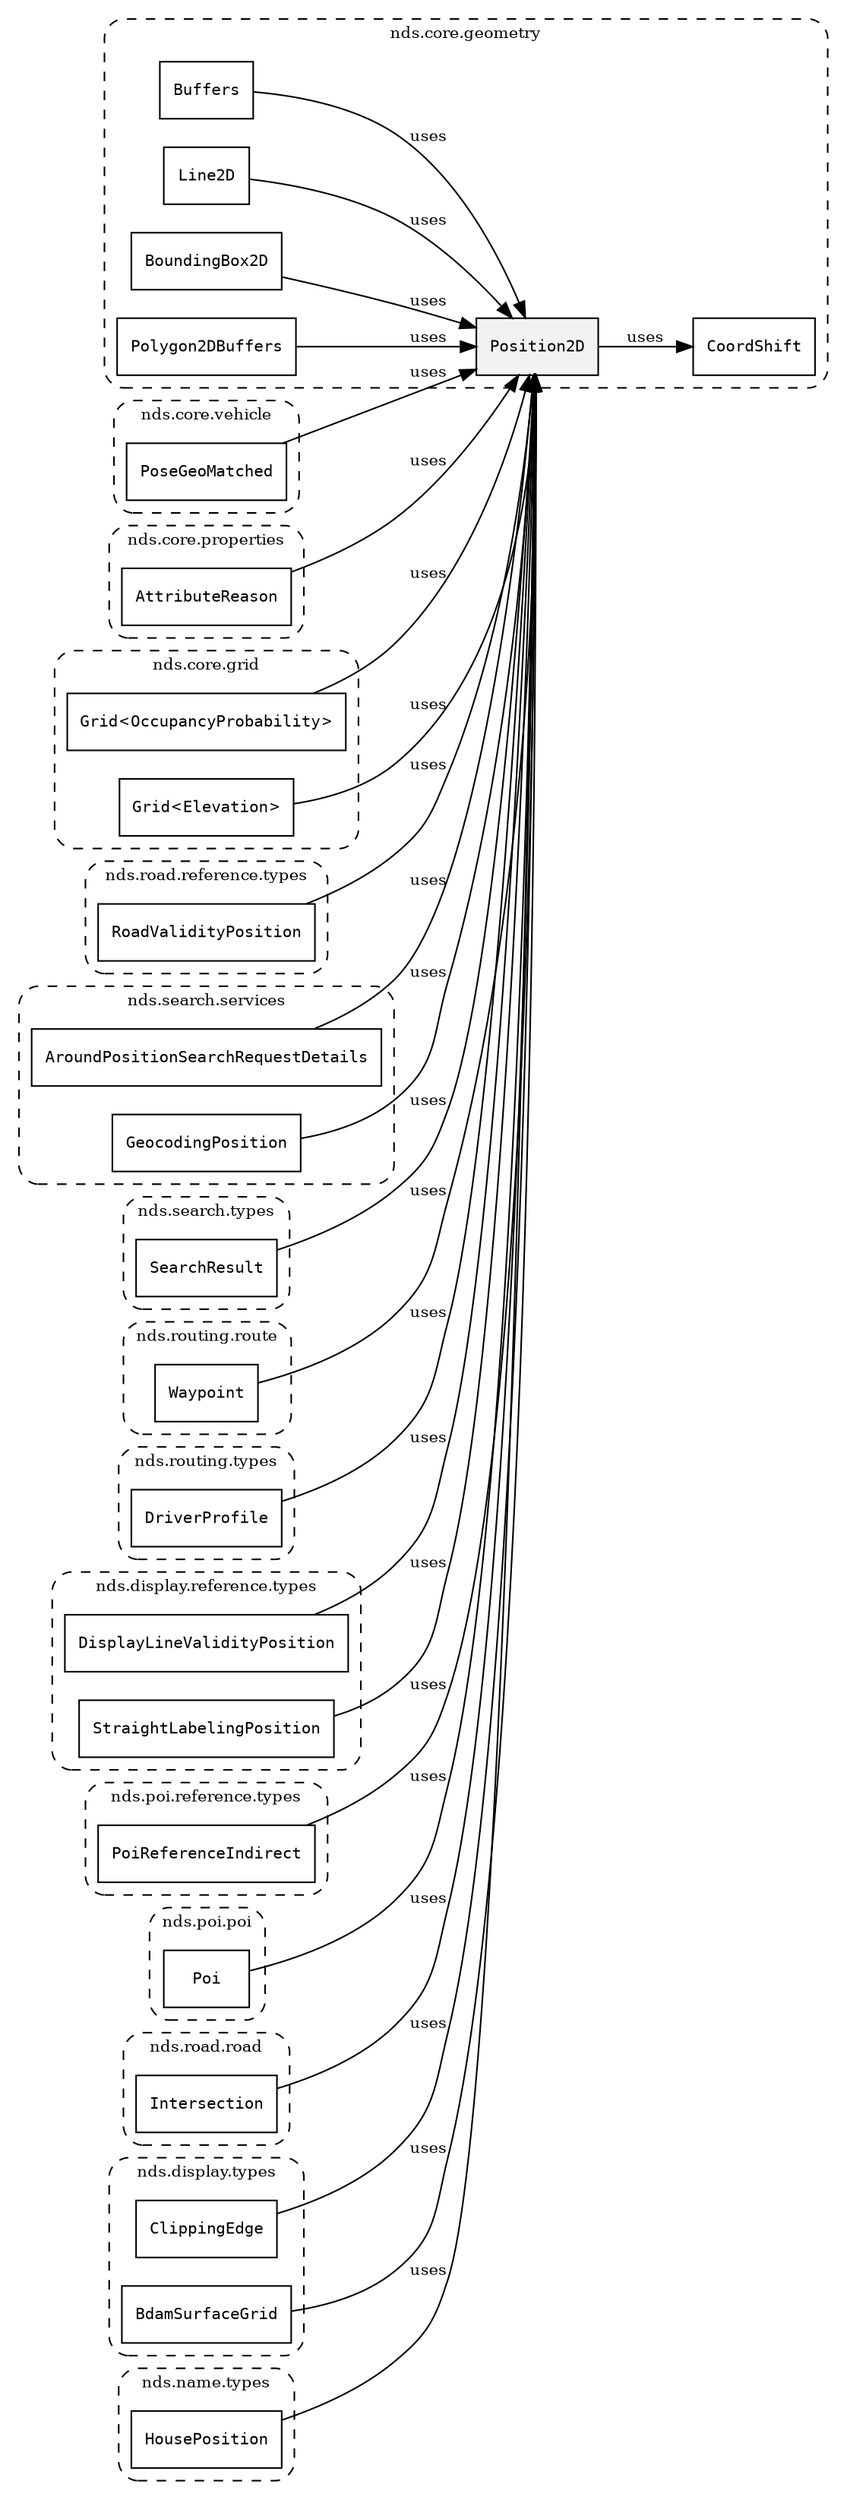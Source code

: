 /**
 * This dot file creates symbol collaboration diagram for Position2D.
 */
digraph ZSERIO
{
    node [shape=box, fontsize=10];
    rankdir="LR";
    fontsize=10;
    tooltip="Position2D collaboration diagram";

    subgraph "cluster_nds.core.geometry"
    {
        style="dashed, rounded";
        label="nds.core.geometry";
        tooltip="Package nds.core.geometry";
        href="../../../content/packages/nds.core.geometry.html#Package-nds-core-geometry";
        target="_parent";

        "Position2D" [style="filled", fillcolor="#0000000D", target="_parent", label=<<font face="monospace"><table align="center" border="0" cellspacing="0" cellpadding="0"><tr><td href="../../../content/packages/nds.core.geometry.html#Structure-Position2D" title="Structure defined in nds.core.geometry">Position2D</td></tr></table></font>>];
        "CoordShift" [target="_parent", label=<<font face="monospace"><table align="center" border="0" cellspacing="0" cellpadding="0"><tr><td href="../../../content/packages/nds.core.geometry.html#Subtype-CoordShift" title="Subtype defined in nds.core.geometry">CoordShift</td></tr></table></font>>];
        "Buffers" [target="_parent", label=<<font face="monospace"><table align="center" border="0" cellspacing="0" cellpadding="0"><tr><td href="../../../content/packages/nds.core.geometry.html#Choice-Buffers" title="Choice defined in nds.core.geometry">Buffers</td></tr></table></font>>];
        "Line2D" [target="_parent", label=<<font face="monospace"><table align="center" border="0" cellspacing="0" cellpadding="0"><tr><td href="../../../content/packages/nds.core.geometry.html#Structure-Line2D" title="Structure defined in nds.core.geometry">Line2D</td></tr></table></font>>];
        "BoundingBox2D" [target="_parent", label=<<font face="monospace"><table align="center" border="0" cellspacing="0" cellpadding="0"><tr><td href="../../../content/packages/nds.core.geometry.html#Structure-BoundingBox2D" title="Structure defined in nds.core.geometry">BoundingBox2D</td></tr></table></font>>];
        "Polygon2DBuffers" [target="_parent", label=<<font face="monospace"><table align="center" border="0" cellspacing="0" cellpadding="0"><tr><td href="../../../content/packages/nds.core.geometry.html#Structure-Polygon2DBuffers" title="Structure defined in nds.core.geometry">Polygon2DBuffers</td></tr></table></font>>];
    }

    subgraph "cluster_nds.core.vehicle"
    {
        style="dashed, rounded";
        label="nds.core.vehicle";
        tooltip="Package nds.core.vehicle";
        href="../../../content/packages/nds.core.vehicle.html#Package-nds-core-vehicle";
        target="_parent";

        "PoseGeoMatched" [target="_parent", label=<<font face="monospace"><table align="center" border="0" cellspacing="0" cellpadding="0"><tr><td href="../../../content/packages/nds.core.vehicle.html#Structure-PoseGeoMatched" title="Structure defined in nds.core.vehicle">PoseGeoMatched</td></tr></table></font>>];
    }

    subgraph "cluster_nds.core.properties"
    {
        style="dashed, rounded";
        label="nds.core.properties";
        tooltip="Package nds.core.properties";
        href="../../../content/packages/nds.core.properties.html#Package-nds-core-properties";
        target="_parent";

        "AttributeReason" [target="_parent", label=<<font face="monospace"><table align="center" border="0" cellspacing="0" cellpadding="0"><tr><td href="../../../content/packages/nds.core.properties.html#Structure-AttributeReason" title="Structure defined in nds.core.properties">AttributeReason</td></tr></table></font>>];
    }

    subgraph "cluster_nds.core.grid"
    {
        style="dashed, rounded";
        label="nds.core.grid";
        tooltip="Package nds.core.grid";
        href="../../../content/packages/nds.core.grid.html#Package-nds-core-grid";
        target="_parent";

        "Grid&lt;OccupancyProbability&gt;" [target="_parent", label=<<font face="monospace"><table align="center" border="0" cellspacing="0" cellpadding="0"><tr><td href="../../../content/packages/nds.core.grid.html#Structure-Grid" title="Structure defined in nds.core.grid">Grid</td><td>&lt;</td><td><table align="center" border="0" cellspacing="0" cellpadding="0"><tr><td href="../../../content/packages/nds.localization.types.html#Structure-OccupancyProbability" title="Structure defined in nds.localization.types">OccupancyProbability</td></tr></table></td><td>&gt;</td></tr></table></font>>];
        "Grid&lt;Elevation&gt;" [target="_parent", label=<<font face="monospace"><table align="center" border="0" cellspacing="0" cellpadding="0"><tr><td href="../../../content/packages/nds.core.grid.html#Structure-Grid" title="Structure defined in nds.core.grid">Grid</td><td>&lt;</td><td><table align="center" border="0" cellspacing="0" cellpadding="0"><tr><td href="../../../content/packages/nds.core.geometry.html#Subtype-Elevation" title="Subtype defined in nds.core.geometry">Elevation</td></tr></table></td><td>&gt;</td></tr></table></font>>];
    }

    subgraph "cluster_nds.road.reference.types"
    {
        style="dashed, rounded";
        label="nds.road.reference.types";
        tooltip="Package nds.road.reference.types";
        href="../../../content/packages/nds.road.reference.types.html#Package-nds-road-reference-types";
        target="_parent";

        "RoadValidityPosition" [target="_parent", label=<<font face="monospace"><table align="center" border="0" cellspacing="0" cellpadding="0"><tr><td href="../../../content/packages/nds.road.reference.types.html#Structure-RoadValidityPosition" title="Structure defined in nds.road.reference.types">RoadValidityPosition</td></tr></table></font>>];
    }

    subgraph "cluster_nds.search.services"
    {
        style="dashed, rounded";
        label="nds.search.services";
        tooltip="Package nds.search.services";
        href="../../../content/packages/nds.search.services.html#Package-nds-search-services";
        target="_parent";

        "AroundPositionSearchRequestDetails" [target="_parent", label=<<font face="monospace"><table align="center" border="0" cellspacing="0" cellpadding="0"><tr><td href="../../../content/packages/nds.search.services.html#Structure-AroundPositionSearchRequestDetails" title="Structure defined in nds.search.services">AroundPositionSearchRequestDetails</td></tr></table></font>>];
        "GeocodingPosition" [target="_parent", label=<<font face="monospace"><table align="center" border="0" cellspacing="0" cellpadding="0"><tr><td href="../../../content/packages/nds.search.services.html#Structure-GeocodingPosition" title="Structure defined in nds.search.services">GeocodingPosition</td></tr></table></font>>];
    }

    subgraph "cluster_nds.search.types"
    {
        style="dashed, rounded";
        label="nds.search.types";
        tooltip="Package nds.search.types";
        href="../../../content/packages/nds.search.types.html#Package-nds-search-types";
        target="_parent";

        "SearchResult" [target="_parent", label=<<font face="monospace"><table align="center" border="0" cellspacing="0" cellpadding="0"><tr><td href="../../../content/packages/nds.search.types.html#Structure-SearchResult" title="Structure defined in nds.search.types">SearchResult</td></tr></table></font>>];
    }

    subgraph "cluster_nds.routing.route"
    {
        style="dashed, rounded";
        label="nds.routing.route";
        tooltip="Package nds.routing.route";
        href="../../../content/packages/nds.routing.route.html#Package-nds-routing-route";
        target="_parent";

        "Waypoint" [target="_parent", label=<<font face="monospace"><table align="center" border="0" cellspacing="0" cellpadding="0"><tr><td href="../../../content/packages/nds.routing.route.html#Structure-Waypoint" title="Structure defined in nds.routing.route">Waypoint</td></tr></table></font>>];
    }

    subgraph "cluster_nds.routing.types"
    {
        style="dashed, rounded";
        label="nds.routing.types";
        tooltip="Package nds.routing.types";
        href="../../../content/packages/nds.routing.types.html#Package-nds-routing-types";
        target="_parent";

        "DriverProfile" [target="_parent", label=<<font face="monospace"><table align="center" border="0" cellspacing="0" cellpadding="0"><tr><td href="../../../content/packages/nds.routing.types.html#Structure-DriverProfile" title="Structure defined in nds.routing.types">DriverProfile</td></tr></table></font>>];
    }

    subgraph "cluster_nds.display.reference.types"
    {
        style="dashed, rounded";
        label="nds.display.reference.types";
        tooltip="Package nds.display.reference.types";
        href="../../../content/packages/nds.display.reference.types.html#Package-nds-display-reference-types";
        target="_parent";

        "DisplayLineValidityPosition" [target="_parent", label=<<font face="monospace"><table align="center" border="0" cellspacing="0" cellpadding="0"><tr><td href="../../../content/packages/nds.display.reference.types.html#Structure-DisplayLineValidityPosition" title="Structure defined in nds.display.reference.types">DisplayLineValidityPosition</td></tr></table></font>>];
        "StraightLabelingPosition" [target="_parent", label=<<font face="monospace"><table align="center" border="0" cellspacing="0" cellpadding="0"><tr><td href="../../../content/packages/nds.display.reference.types.html#Structure-StraightLabelingPosition" title="Structure defined in nds.display.reference.types">StraightLabelingPosition</td></tr></table></font>>];
    }

    subgraph "cluster_nds.poi.reference.types"
    {
        style="dashed, rounded";
        label="nds.poi.reference.types";
        tooltip="Package nds.poi.reference.types";
        href="../../../content/packages/nds.poi.reference.types.html#Package-nds-poi-reference-types";
        target="_parent";

        "PoiReferenceIndirect" [target="_parent", label=<<font face="monospace"><table align="center" border="0" cellspacing="0" cellpadding="0"><tr><td href="../../../content/packages/nds.poi.reference.types.html#Structure-PoiReferenceIndirect" title="Structure defined in nds.poi.reference.types">PoiReferenceIndirect</td></tr></table></font>>];
    }

    subgraph "cluster_nds.poi.poi"
    {
        style="dashed, rounded";
        label="nds.poi.poi";
        tooltip="Package nds.poi.poi";
        href="../../../content/packages/nds.poi.poi.html#Package-nds-poi-poi";
        target="_parent";

        "Poi" [target="_parent", label=<<font face="monospace"><table align="center" border="0" cellspacing="0" cellpadding="0"><tr><td href="../../../content/packages/nds.poi.poi.html#Structure-Poi" title="Structure defined in nds.poi.poi">Poi</td></tr></table></font>>];
    }

    subgraph "cluster_nds.road.road"
    {
        style="dashed, rounded";
        label="nds.road.road";
        tooltip="Package nds.road.road";
        href="../../../content/packages/nds.road.road.html#Package-nds-road-road";
        target="_parent";

        "Intersection" [target="_parent", label=<<font face="monospace"><table align="center" border="0" cellspacing="0" cellpadding="0"><tr><td href="../../../content/packages/nds.road.road.html#Structure-Intersection" title="Structure defined in nds.road.road">Intersection</td></tr></table></font>>];
    }

    subgraph "cluster_nds.display.types"
    {
        style="dashed, rounded";
        label="nds.display.types";
        tooltip="Package nds.display.types";
        href="../../../content/packages/nds.display.types.html#Package-nds-display-types";
        target="_parent";

        "ClippingEdge" [target="_parent", label=<<font face="monospace"><table align="center" border="0" cellspacing="0" cellpadding="0"><tr><td href="../../../content/packages/nds.display.types.html#Structure-ClippingEdge" title="Structure defined in nds.display.types">ClippingEdge</td></tr></table></font>>];
        "BdamSurfaceGrid" [target="_parent", label=<<font face="monospace"><table align="center" border="0" cellspacing="0" cellpadding="0"><tr><td href="../../../content/packages/nds.display.types.html#Structure-BdamSurfaceGrid" title="Structure defined in nds.display.types">BdamSurfaceGrid</td></tr></table></font>>];
    }

    subgraph "cluster_nds.name.types"
    {
        style="dashed, rounded";
        label="nds.name.types";
        tooltip="Package nds.name.types";
        href="../../../content/packages/nds.name.types.html#Package-nds-name-types";
        target="_parent";

        "HousePosition" [target="_parent", label=<<font face="monospace"><table align="center" border="0" cellspacing="0" cellpadding="0"><tr><td href="../../../content/packages/nds.name.types.html#Subtype-HousePosition" title="Subtype defined in nds.name.types">HousePosition</td></tr></table></font>>];
    }

    "Position2D" -> "CoordShift" [label="uses", fontsize=10];
    "PoseGeoMatched" -> "Position2D" [label="uses", fontsize=10];
    "Buffers" -> "Position2D" [label="uses", fontsize=10];
    "Line2D" -> "Position2D" [label="uses", fontsize=10];
    "BoundingBox2D" -> "Position2D" [label="uses", fontsize=10];
    "Polygon2DBuffers" -> "Position2D" [label="uses", fontsize=10];
    "AttributeReason" -> "Position2D" [label="uses", fontsize=10];
    "Grid&lt;OccupancyProbability&gt;" -> "Position2D" [label="uses", fontsize=10];
    "Grid&lt;Elevation&gt;" -> "Position2D" [label="uses", fontsize=10];
    "RoadValidityPosition" -> "Position2D" [label="uses", fontsize=10];
    "AroundPositionSearchRequestDetails" -> "Position2D" [label="uses", fontsize=10];
    "GeocodingPosition" -> "Position2D" [label="uses", fontsize=10];
    "SearchResult" -> "Position2D" [label="uses", fontsize=10];
    "Waypoint" -> "Position2D" [label="uses", fontsize=10];
    "DriverProfile" -> "Position2D" [label="uses", fontsize=10];
    "DisplayLineValidityPosition" -> "Position2D" [label="uses", fontsize=10];
    "StraightLabelingPosition" -> "Position2D" [label="uses", fontsize=10];
    "PoiReferenceIndirect" -> "Position2D" [label="uses", fontsize=10];
    "Poi" -> "Position2D" [label="uses", fontsize=10];
    "Intersection" -> "Position2D" [label="uses", fontsize=10];
    "ClippingEdge" -> "Position2D" [label="uses", fontsize=10];
    "BdamSurfaceGrid" -> "Position2D" [label="uses", fontsize=10];
    "HousePosition" -> "Position2D" [label="uses", fontsize=10];
}

